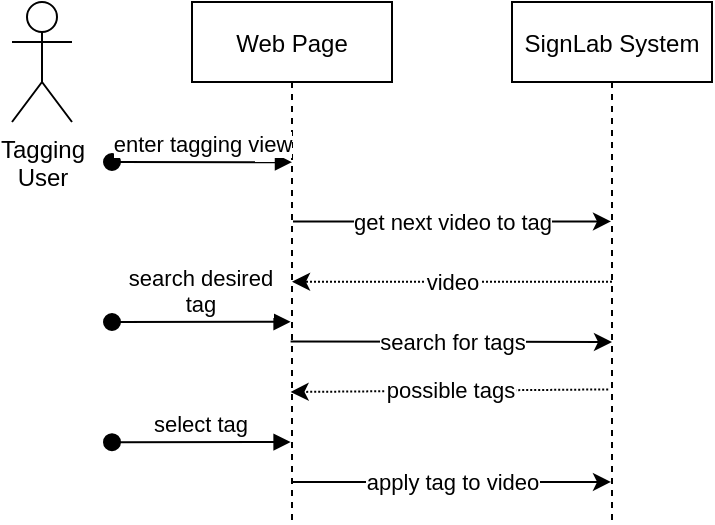 <mxfile version="19.0.3" type="device"><diagram id="kgpKYQtTHZ0yAKxKKP6v" name="Page-1"><mxGraphModel dx="765" dy="469" grid="1" gridSize="10" guides="1" tooltips="1" connect="1" arrows="1" fold="1" page="1" pageScale="1" pageWidth="850" pageHeight="1100" math="0" shadow="0"><root><mxCell id="0"/><mxCell id="1" parent="0"/><mxCell id="3nuBFxr9cyL0pnOWT2aG-1" value="Web Page" style="shape=umlLifeline;perimeter=lifelinePerimeter;container=1;collapsible=0;recursiveResize=0;rounded=0;shadow=0;strokeWidth=1;" parent="1" vertex="1"><mxGeometry x="120" y="80" width="100" height="260" as="geometry"/></mxCell><mxCell id="3nuBFxr9cyL0pnOWT2aG-5" value="SignLab System" style="shape=umlLifeline;perimeter=lifelinePerimeter;container=1;collapsible=0;recursiveResize=0;rounded=0;shadow=0;strokeWidth=1;" parent="1" vertex="1"><mxGeometry x="280" y="80" width="100" height="260" as="geometry"/></mxCell><mxCell id="DSujJGK3Yrc77tVGcxOV-9" value="Tagging&lt;br&gt;User" style="shape=umlActor;verticalLabelPosition=bottom;verticalAlign=top;html=1;outlineConnect=0;" parent="1" vertex="1"><mxGeometry x="30" y="80" width="30" height="60" as="geometry"/></mxCell><mxCell id="DSujJGK3Yrc77tVGcxOV-10" value="enter tagging view" style="html=1;verticalAlign=bottom;startArrow=oval;startFill=1;endArrow=block;startSize=8;rounded=0;entryX=0.5;entryY=0.308;entryDx=0;entryDy=0;entryPerimeter=0;" parent="1" target="3nuBFxr9cyL0pnOWT2aG-1" edge="1"><mxGeometry width="60" relative="1" as="geometry"><mxPoint x="80" y="160" as="sourcePoint"/><mxPoint x="140" y="160" as="targetPoint"/></mxGeometry></mxCell><mxCell id="DSujJGK3Yrc77tVGcxOV-12" value="get next video to tag" style="endArrow=classic;html=1;rounded=0;exitX=0.505;exitY=0.422;exitDx=0;exitDy=0;exitPerimeter=0;" parent="1" source="3nuBFxr9cyL0pnOWT2aG-1" target="3nuBFxr9cyL0pnOWT2aG-5" edge="1"><mxGeometry width="50" height="50" relative="1" as="geometry"><mxPoint x="210" y="240" as="sourcePoint"/><mxPoint x="260" y="190" as="targetPoint"/></mxGeometry></mxCell><mxCell id="26Zp5-BZ1PGKIT9RDxR_-5" value="video" style="endArrow=classic;html=1;rounded=0;dashed=1;dashPattern=1 1;entryX=0.5;entryY=0.538;entryDx=0;entryDy=0;entryPerimeter=0;exitX=0.5;exitY=0.538;exitDx=0;exitDy=0;exitPerimeter=0;" edge="1" parent="1" source="3nuBFxr9cyL0pnOWT2aG-5" target="3nuBFxr9cyL0pnOWT2aG-1"><mxGeometry width="50" height="50" relative="1" as="geometry"><mxPoint x="508.1" y="241.84" as="sourcePoint"/><mxPoint x="340.13" y="241.84" as="targetPoint"/></mxGeometry></mxCell><mxCell id="26Zp5-BZ1PGKIT9RDxR_-6" value="search desired&lt;br&gt;tag" style="html=1;verticalAlign=bottom;startArrow=oval;startFill=1;endArrow=block;startSize=8;rounded=0;entryX=0.493;entryY=0.615;entryDx=0;entryDy=0;entryPerimeter=0;" edge="1" parent="1" target="3nuBFxr9cyL0pnOWT2aG-1"><mxGeometry width="60" relative="1" as="geometry"><mxPoint x="80" y="240" as="sourcePoint"/><mxPoint x="180.0" y="170.08" as="targetPoint"/><Array as="points"><mxPoint x="80" y="240"/></Array></mxGeometry></mxCell><mxCell id="26Zp5-BZ1PGKIT9RDxR_-7" value="search for tags" style="endArrow=classic;html=1;rounded=0;exitX=0.493;exitY=0.653;exitDx=0;exitDy=0;exitPerimeter=0;" edge="1" parent="1" source="3nuBFxr9cyL0pnOWT2aG-1"><mxGeometry width="50" height="50" relative="1" as="geometry"><mxPoint x="180.5" y="199.72" as="sourcePoint"/><mxPoint x="330" y="250" as="targetPoint"/></mxGeometry></mxCell><mxCell id="26Zp5-BZ1PGKIT9RDxR_-9" value="possible tags" style="endArrow=classic;html=1;rounded=0;dashed=1;dashPattern=1 1;entryX=0.493;entryY=0.75;entryDx=0;entryDy=0;entryPerimeter=0;exitX=0.481;exitY=0.745;exitDx=0;exitDy=0;exitPerimeter=0;" edge="1" parent="1" source="3nuBFxr9cyL0pnOWT2aG-5" target="3nuBFxr9cyL0pnOWT2aG-1"><mxGeometry width="50" height="50" relative="1" as="geometry"><mxPoint x="340" y="229.88" as="sourcePoint"/><mxPoint x="180.0" y="229.88" as="targetPoint"/></mxGeometry></mxCell><mxCell id="26Zp5-BZ1PGKIT9RDxR_-10" value="select tag" style="html=1;verticalAlign=bottom;startArrow=oval;startFill=1;endArrow=block;startSize=8;rounded=0;entryX=0.493;entryY=0.615;entryDx=0;entryDy=0;entryPerimeter=0;" edge="1" parent="1"><mxGeometry width="60" relative="1" as="geometry"><mxPoint x="80" y="300.1" as="sourcePoint"/><mxPoint x="169.3" y="300" as="targetPoint"/><Array as="points"><mxPoint x="80" y="300.1"/></Array></mxGeometry></mxCell><mxCell id="26Zp5-BZ1PGKIT9RDxR_-12" value="apply tag to video" style="endArrow=classic;html=1;rounded=0;exitX=0.5;exitY=0.923;exitDx=0;exitDy=0;exitPerimeter=0;" edge="1" parent="1" source="3nuBFxr9cyL0pnOWT2aG-1" target="3nuBFxr9cyL0pnOWT2aG-5"><mxGeometry width="50" height="50" relative="1" as="geometry"><mxPoint x="179.3" y="259.78" as="sourcePoint"/><mxPoint x="340" y="260" as="targetPoint"/></mxGeometry></mxCell></root></mxGraphModel></diagram></mxfile>